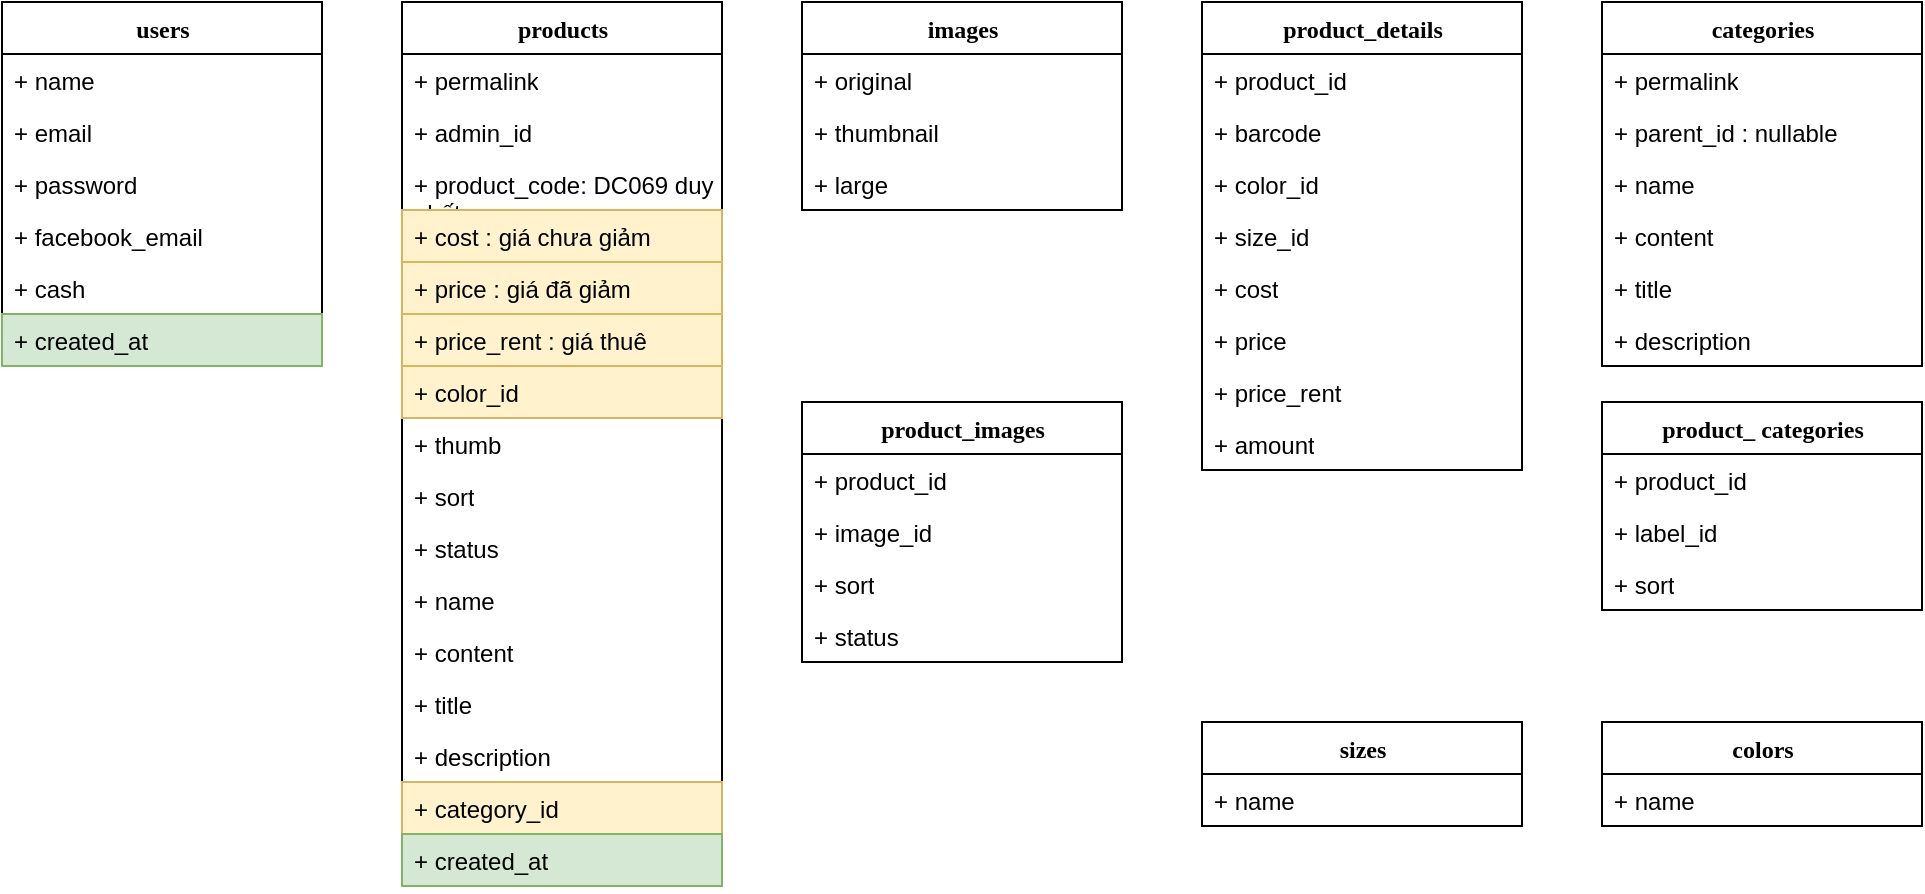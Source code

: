 <mxfile version="20.3.0" type="device"><diagram name="Page-1" id="9f46799a-70d6-7492-0946-bef42562c5a5"><mxGraphModel dx="677" dy="1847" grid="1" gridSize="10" guides="1" tooltips="1" connect="1" arrows="1" fold="1" page="1" pageScale="1" pageWidth="1100" pageHeight="850" background="none" math="0" shadow="0"><root><mxCell id="0"/><mxCell id="1" parent="0"/><mxCell id="-yBugyZ_ipb59BB9XV-K-19" value="users" style="swimlane;html=1;fontStyle=1;align=center;verticalAlign=top;childLayout=stackLayout;horizontal=1;startSize=26;horizontalStack=0;resizeParent=1;resizeLast=0;collapsible=1;marginBottom=0;swimlaneFillColor=#ffffff;rounded=0;shadow=0;comic=0;labelBackgroundColor=none;strokeWidth=1;fillColor=none;fontFamily=Verdana;fontSize=12" parent="1" vertex="1"><mxGeometry y="-800" width="160" height="182" as="geometry"/></mxCell><mxCell id="-yBugyZ_ipb59BB9XV-K-20" value="+ name" style="text;html=1;strokeColor=none;fillColor=none;align=left;verticalAlign=top;spacingLeft=4;spacingRight=4;whiteSpace=wrap;overflow=hidden;rotatable=0;points=[[0,0.5],[1,0.5]];portConstraint=eastwest;" parent="-yBugyZ_ipb59BB9XV-K-19" vertex="1"><mxGeometry y="26" width="160" height="26" as="geometry"/></mxCell><mxCell id="-yBugyZ_ipb59BB9XV-K-21" value="+ email" style="text;html=1;strokeColor=none;fillColor=none;align=left;verticalAlign=top;spacingLeft=4;spacingRight=4;whiteSpace=wrap;overflow=hidden;rotatable=0;points=[[0,0.5],[1,0.5]];portConstraint=eastwest;" parent="-yBugyZ_ipb59BB9XV-K-19" vertex="1"><mxGeometry y="52" width="160" height="26" as="geometry"/></mxCell><mxCell id="-yBugyZ_ipb59BB9XV-K-22" value="+ password" style="text;html=1;strokeColor=none;fillColor=none;align=left;verticalAlign=top;spacingLeft=4;spacingRight=4;whiteSpace=wrap;overflow=hidden;rotatable=0;points=[[0,0.5],[1,0.5]];portConstraint=eastwest;" parent="-yBugyZ_ipb59BB9XV-K-19" vertex="1"><mxGeometry y="78" width="160" height="26" as="geometry"/></mxCell><mxCell id="-yBugyZ_ipb59BB9XV-K-27" value="+ facebook_email" style="text;html=1;strokeColor=none;fillColor=none;align=left;verticalAlign=top;spacingLeft=4;spacingRight=4;whiteSpace=wrap;overflow=hidden;rotatable=0;points=[[0,0.5],[1,0.5]];portConstraint=eastwest;" parent="-yBugyZ_ipb59BB9XV-K-19" vertex="1"><mxGeometry y="104" width="160" height="26" as="geometry"/></mxCell><mxCell id="-yBugyZ_ipb59BB9XV-K-28" value="+ cash" style="text;html=1;strokeColor=none;fillColor=none;align=left;verticalAlign=top;spacingLeft=4;spacingRight=4;whiteSpace=wrap;overflow=hidden;rotatable=0;points=[[0,0.5],[1,0.5]];portConstraint=eastwest;" parent="-yBugyZ_ipb59BB9XV-K-19" vertex="1"><mxGeometry y="130" width="160" height="26" as="geometry"/></mxCell><mxCell id="1BRH46lgxOh55FfhJCJy-8" value="+ created_at" style="text;html=1;strokeColor=#82b366;fillColor=#d5e8d4;align=left;verticalAlign=top;spacingLeft=4;spacingRight=4;whiteSpace=wrap;overflow=hidden;rotatable=0;points=[[0,0.5],[1,0.5]];portConstraint=eastwest;" parent="-yBugyZ_ipb59BB9XV-K-19" vertex="1"><mxGeometry y="156" width="160" height="26" as="geometry"/></mxCell><mxCell id="-yBugyZ_ipb59BB9XV-K-50" value="products" style="swimlane;html=1;fontStyle=1;align=center;verticalAlign=top;childLayout=stackLayout;horizontal=1;startSize=26;horizontalStack=0;resizeParent=1;resizeLast=0;collapsible=1;marginBottom=0;swimlaneFillColor=#ffffff;rounded=0;shadow=0;comic=0;labelBackgroundColor=none;strokeWidth=1;fillColor=none;fontFamily=Verdana;fontSize=12" parent="1" vertex="1"><mxGeometry x="200" y="-800" width="160" height="442" as="geometry"/></mxCell><mxCell id="A1mOG54rQg0xdsZRxyi8-5" value="+ permalink" style="text;html=1;strokeColor=none;fillColor=none;align=left;verticalAlign=top;spacingLeft=4;spacingRight=4;whiteSpace=wrap;overflow=hidden;rotatable=0;points=[[0,0.5],[1,0.5]];portConstraint=eastwest;" parent="-yBugyZ_ipb59BB9XV-K-50" vertex="1"><mxGeometry y="26" width="160" height="26" as="geometry"/></mxCell><mxCell id="-yBugyZ_ipb59BB9XV-K-51" value="+ admin_id" style="text;html=1;strokeColor=none;fillColor=none;align=left;verticalAlign=top;spacingLeft=4;spacingRight=4;whiteSpace=wrap;overflow=hidden;rotatable=0;points=[[0,0.5],[1,0.5]];portConstraint=eastwest;" parent="-yBugyZ_ipb59BB9XV-K-50" vertex="1"><mxGeometry y="52" width="160" height="26" as="geometry"/></mxCell><mxCell id="-yBugyZ_ipb59BB9XV-K-53" value="+ product_code: DC069 duy nhất" style="text;html=1;strokeColor=none;fillColor=none;align=left;verticalAlign=top;spacingLeft=4;spacingRight=4;whiteSpace=wrap;overflow=hidden;rotatable=0;points=[[0,0.5],[1,0.5]];portConstraint=eastwest;" parent="-yBugyZ_ipb59BB9XV-K-50" vertex="1"><mxGeometry y="78" width="160" height="26" as="geometry"/></mxCell><mxCell id="_5uIOthEHGsDhubSzHQa-2" value="+ cost : giá chưa giảm" style="text;html=1;strokeColor=#d6b656;fillColor=#fff2cc;align=left;verticalAlign=top;spacingLeft=4;spacingRight=4;whiteSpace=wrap;overflow=hidden;rotatable=0;points=[[0,0.5],[1,0.5]];portConstraint=eastwest;" parent="-yBugyZ_ipb59BB9XV-K-50" vertex="1"><mxGeometry y="104" width="160" height="26" as="geometry"/></mxCell><mxCell id="-yBugyZ_ipb59BB9XV-K-64" value="+ price : giá đã giảm" style="text;html=1;strokeColor=#d6b656;fillColor=#fff2cc;align=left;verticalAlign=top;spacingLeft=4;spacingRight=4;whiteSpace=wrap;overflow=hidden;rotatable=0;points=[[0,0.5],[1,0.5]];portConstraint=eastwest;" parent="-yBugyZ_ipb59BB9XV-K-50" vertex="1"><mxGeometry y="130" width="160" height="26" as="geometry"/></mxCell><mxCell id="_5uIOthEHGsDhubSzHQa-1" value="+ price_rent : giá thuê" style="text;html=1;strokeColor=#d6b656;fillColor=#fff2cc;align=left;verticalAlign=top;spacingLeft=4;spacingRight=4;whiteSpace=wrap;overflow=hidden;rotatable=0;points=[[0,0.5],[1,0.5]];portConstraint=eastwest;" parent="-yBugyZ_ipb59BB9XV-K-50" vertex="1"><mxGeometry y="156" width="160" height="26" as="geometry"/></mxCell><mxCell id="A1mOG54rQg0xdsZRxyi8-4" value="+ color_id&amp;nbsp;" style="text;html=1;strokeColor=#d6b656;fillColor=#fff2cc;align=left;verticalAlign=top;spacingLeft=4;spacingRight=4;whiteSpace=wrap;overflow=hidden;rotatable=0;points=[[0,0.5],[1,0.5]];portConstraint=eastwest;" parent="-yBugyZ_ipb59BB9XV-K-50" vertex="1"><mxGeometry y="182" width="160" height="26" as="geometry"/></mxCell><mxCell id="-yBugyZ_ipb59BB9XV-K-69" value="+ thumb" style="text;html=1;strokeColor=none;fillColor=none;align=left;verticalAlign=top;spacingLeft=4;spacingRight=4;whiteSpace=wrap;overflow=hidden;rotatable=0;points=[[0,0.5],[1,0.5]];portConstraint=eastwest;" parent="-yBugyZ_ipb59BB9XV-K-50" vertex="1"><mxGeometry y="208" width="160" height="26" as="geometry"/></mxCell><mxCell id="BSWVMhKNjaA8wC9gvHbF-20" value="+ sort" style="text;html=1;strokeColor=none;fillColor=none;align=left;verticalAlign=top;spacingLeft=4;spacingRight=4;whiteSpace=wrap;overflow=hidden;rotatable=0;points=[[0,0.5],[1,0.5]];portConstraint=eastwest;" parent="-yBugyZ_ipb59BB9XV-K-50" vertex="1"><mxGeometry y="234" width="160" height="26" as="geometry"/></mxCell><mxCell id="-yBugyZ_ipb59BB9XV-K-56" value="+ status" style="text;html=1;strokeColor=none;fillColor=none;align=left;verticalAlign=top;spacingLeft=4;spacingRight=4;whiteSpace=wrap;overflow=hidden;rotatable=0;points=[[0,0.5],[1,0.5]];portConstraint=eastwest;" parent="-yBugyZ_ipb59BB9XV-K-50" vertex="1"><mxGeometry y="260" width="160" height="26" as="geometry"/></mxCell><mxCell id="-yBugyZ_ipb59BB9XV-K-68" value="+ name" style="text;html=1;strokeColor=none;fillColor=none;align=left;verticalAlign=top;spacingLeft=4;spacingRight=4;whiteSpace=wrap;overflow=hidden;rotatable=0;points=[[0,0.5],[1,0.5]];portConstraint=eastwest;" parent="-yBugyZ_ipb59BB9XV-K-50" vertex="1"><mxGeometry y="286" width="160" height="26" as="geometry"/></mxCell><mxCell id="_5uIOthEHGsDhubSzHQa-4" value="+ content" style="text;html=1;strokeColor=none;fillColor=none;align=left;verticalAlign=top;spacingLeft=4;spacingRight=4;whiteSpace=wrap;overflow=hidden;rotatable=0;points=[[0,0.5],[1,0.5]];portConstraint=eastwest;" parent="-yBugyZ_ipb59BB9XV-K-50" vertex="1"><mxGeometry y="312" width="160" height="26" as="geometry"/></mxCell><mxCell id="-yBugyZ_ipb59BB9XV-K-65" value="+ title" style="text;html=1;strokeColor=none;fillColor=none;align=left;verticalAlign=top;spacingLeft=4;spacingRight=4;whiteSpace=wrap;overflow=hidden;rotatable=0;points=[[0,0.5],[1,0.5]];portConstraint=eastwest;" parent="-yBugyZ_ipb59BB9XV-K-50" vertex="1"><mxGeometry y="338" width="160" height="26" as="geometry"/></mxCell><mxCell id="-yBugyZ_ipb59BB9XV-K-66" value="+ description" style="text;html=1;strokeColor=none;fillColor=none;align=left;verticalAlign=top;spacingLeft=4;spacingRight=4;whiteSpace=wrap;overflow=hidden;rotatable=0;points=[[0,0.5],[1,0.5]];portConstraint=eastwest;" parent="-yBugyZ_ipb59BB9XV-K-50" vertex="1"><mxGeometry y="364" width="160" height="26" as="geometry"/></mxCell><mxCell id="A1mOG54rQg0xdsZRxyi8-3" value="+ category_id" style="text;html=1;strokeColor=#d6b656;fillColor=#fff2cc;align=left;verticalAlign=top;spacingLeft=4;spacingRight=4;whiteSpace=wrap;overflow=hidden;rotatable=0;points=[[0,0.5],[1,0.5]];portConstraint=eastwest;" parent="-yBugyZ_ipb59BB9XV-K-50" vertex="1"><mxGeometry y="390" width="160" height="26" as="geometry"/></mxCell><mxCell id="1BRH46lgxOh55FfhJCJy-4" value="+ created_at" style="text;html=1;strokeColor=#82b366;fillColor=#d5e8d4;align=left;verticalAlign=top;spacingLeft=4;spacingRight=4;whiteSpace=wrap;overflow=hidden;rotatable=0;points=[[0,0.5],[1,0.5]];portConstraint=eastwest;" parent="-yBugyZ_ipb59BB9XV-K-50" vertex="1"><mxGeometry y="416" width="160" height="26" as="geometry"/></mxCell><mxCell id="-yBugyZ_ipb59BB9XV-K-74" value="images" style="swimlane;html=1;fontStyle=1;align=center;verticalAlign=top;childLayout=stackLayout;horizontal=1;startSize=26;horizontalStack=0;resizeParent=1;resizeLast=0;collapsible=1;marginBottom=0;swimlaneFillColor=#ffffff;rounded=0;shadow=0;comic=0;labelBackgroundColor=none;strokeWidth=1;fillColor=none;fontFamily=Verdana;fontSize=12" parent="1" vertex="1"><mxGeometry x="400" y="-800" width="160" height="104" as="geometry"/></mxCell><mxCell id="-yBugyZ_ipb59BB9XV-K-76" value="+ original" style="text;html=1;strokeColor=none;fillColor=none;align=left;verticalAlign=top;spacingLeft=4;spacingRight=4;whiteSpace=wrap;overflow=hidden;rotatable=0;points=[[0,0.5],[1,0.5]];portConstraint=eastwest;" parent="-yBugyZ_ipb59BB9XV-K-74" vertex="1"><mxGeometry y="26" width="160" height="26" as="geometry"/></mxCell><mxCell id="_5uIOthEHGsDhubSzHQa-69" value="+ thumbnail" style="text;html=1;strokeColor=none;fillColor=none;align=left;verticalAlign=top;spacingLeft=4;spacingRight=4;whiteSpace=wrap;overflow=hidden;rotatable=0;points=[[0,0.5],[1,0.5]];portConstraint=eastwest;" parent="-yBugyZ_ipb59BB9XV-K-74" vertex="1"><mxGeometry y="52" width="160" height="26" as="geometry"/></mxCell><mxCell id="_5uIOthEHGsDhubSzHQa-70" value="+ large" style="text;html=1;strokeColor=none;fillColor=none;align=left;verticalAlign=top;spacingLeft=4;spacingRight=4;whiteSpace=wrap;overflow=hidden;rotatable=0;points=[[0,0.5],[1,0.5]];portConstraint=eastwest;" parent="-yBugyZ_ipb59BB9XV-K-74" vertex="1"><mxGeometry y="78" width="160" height="26" as="geometry"/></mxCell><mxCell id="_5uIOthEHGsDhubSzHQa-5" value="product_images" style="swimlane;html=1;fontStyle=1;align=center;verticalAlign=top;childLayout=stackLayout;horizontal=1;startSize=26;horizontalStack=0;resizeParent=1;resizeLast=0;collapsible=1;marginBottom=0;swimlaneFillColor=#ffffff;rounded=0;shadow=0;comic=0;labelBackgroundColor=none;strokeWidth=1;fillColor=none;fontFamily=Verdana;fontSize=12" parent="1" vertex="1"><mxGeometry x="400" y="-600" width="160" height="130" as="geometry"/></mxCell><mxCell id="_5uIOthEHGsDhubSzHQa-6" value="+ product_id" style="text;html=1;strokeColor=none;fillColor=none;align=left;verticalAlign=top;spacingLeft=4;spacingRight=4;whiteSpace=wrap;overflow=hidden;rotatable=0;points=[[0,0.5],[1,0.5]];portConstraint=eastwest;" parent="_5uIOthEHGsDhubSzHQa-5" vertex="1"><mxGeometry y="26" width="160" height="26" as="geometry"/></mxCell><mxCell id="_5uIOthEHGsDhubSzHQa-7" value="+ image_id" style="text;html=1;strokeColor=none;fillColor=none;align=left;verticalAlign=top;spacingLeft=4;spacingRight=4;whiteSpace=wrap;overflow=hidden;rotatable=0;points=[[0,0.5],[1,0.5]];portConstraint=eastwest;" parent="_5uIOthEHGsDhubSzHQa-5" vertex="1"><mxGeometry y="52" width="160" height="26" as="geometry"/></mxCell><mxCell id="_5uIOthEHGsDhubSzHQa-21" value="+ sort" style="text;html=1;strokeColor=none;fillColor=none;align=left;verticalAlign=top;spacingLeft=4;spacingRight=4;whiteSpace=wrap;overflow=hidden;rotatable=0;points=[[0,0.5],[1,0.5]];portConstraint=eastwest;" parent="_5uIOthEHGsDhubSzHQa-5" vertex="1"><mxGeometry y="78" width="160" height="26" as="geometry"/></mxCell><mxCell id="_5uIOthEHGsDhubSzHQa-26" value="+ status" style="text;html=1;strokeColor=none;fillColor=none;align=left;verticalAlign=top;spacingLeft=4;spacingRight=4;whiteSpace=wrap;overflow=hidden;rotatable=0;points=[[0,0.5],[1,0.5]];portConstraint=eastwest;" parent="_5uIOthEHGsDhubSzHQa-5" vertex="1"><mxGeometry y="104" width="160" height="26" as="geometry"/></mxCell><mxCell id="_5uIOthEHGsDhubSzHQa-27" value="product_details" style="swimlane;html=1;fontStyle=1;align=center;verticalAlign=top;childLayout=stackLayout;horizontal=1;startSize=26;horizontalStack=0;resizeParent=1;resizeLast=0;collapsible=1;marginBottom=0;swimlaneFillColor=#ffffff;rounded=0;shadow=0;comic=0;labelBackgroundColor=none;strokeWidth=1;fillColor=none;fontFamily=Verdana;fontSize=12" parent="1" vertex="1"><mxGeometry x="600" y="-800" width="160" height="234" as="geometry"/></mxCell><mxCell id="_5uIOthEHGsDhubSzHQa-28" value="+ product_id" style="text;html=1;strokeColor=none;fillColor=none;align=left;verticalAlign=top;spacingLeft=4;spacingRight=4;whiteSpace=wrap;overflow=hidden;rotatable=0;points=[[0,0.5],[1,0.5]];portConstraint=eastwest;" parent="_5uIOthEHGsDhubSzHQa-27" vertex="1"><mxGeometry y="26" width="160" height="26" as="geometry"/></mxCell><mxCell id="-yBugyZ_ipb59BB9XV-K-54" value="+ barcode" style="text;html=1;strokeColor=none;fillColor=none;align=left;verticalAlign=top;spacingLeft=4;spacingRight=4;whiteSpace=wrap;overflow=hidden;rotatable=0;points=[[0,0.5],[1,0.5]];portConstraint=eastwest;" parent="_5uIOthEHGsDhubSzHQa-27" vertex="1"><mxGeometry y="52" width="160" height="26" as="geometry"/></mxCell><mxCell id="_5uIOthEHGsDhubSzHQa-48" value="+ color_id" style="text;html=1;strokeColor=none;fillColor=none;align=left;verticalAlign=top;spacingLeft=4;spacingRight=4;whiteSpace=wrap;overflow=hidden;rotatable=0;points=[[0,0.5],[1,0.5]];portConstraint=eastwest;" parent="_5uIOthEHGsDhubSzHQa-27" vertex="1"><mxGeometry y="78" width="160" height="26" as="geometry"/></mxCell><mxCell id="A1mOG54rQg0xdsZRxyi8-2" value="+ size_id" style="text;html=1;strokeColor=none;fillColor=none;align=left;verticalAlign=top;spacingLeft=4;spacingRight=4;whiteSpace=wrap;overflow=hidden;rotatable=0;points=[[0,0.5],[1,0.5]];portConstraint=eastwest;" parent="_5uIOthEHGsDhubSzHQa-27" vertex="1"><mxGeometry y="104" width="160" height="26" as="geometry"/></mxCell><mxCell id="_5uIOthEHGsDhubSzHQa-49" value="+ cost" style="text;html=1;strokeColor=none;fillColor=none;align=left;verticalAlign=top;spacingLeft=4;spacingRight=4;whiteSpace=wrap;overflow=hidden;rotatable=0;points=[[0,0.5],[1,0.5]];portConstraint=eastwest;" parent="_5uIOthEHGsDhubSzHQa-27" vertex="1"><mxGeometry y="130" width="160" height="26" as="geometry"/></mxCell><mxCell id="_5uIOthEHGsDhubSzHQa-50" value="+ price" style="text;html=1;strokeColor=none;fillColor=none;align=left;verticalAlign=top;spacingLeft=4;spacingRight=4;whiteSpace=wrap;overflow=hidden;rotatable=0;points=[[0,0.5],[1,0.5]];portConstraint=eastwest;" parent="_5uIOthEHGsDhubSzHQa-27" vertex="1"><mxGeometry y="156" width="160" height="26" as="geometry"/></mxCell><mxCell id="_5uIOthEHGsDhubSzHQa-51" value="+ price_rent" style="text;html=1;strokeColor=none;fillColor=none;align=left;verticalAlign=top;spacingLeft=4;spacingRight=4;whiteSpace=wrap;overflow=hidden;rotatable=0;points=[[0,0.5],[1,0.5]];portConstraint=eastwest;" parent="_5uIOthEHGsDhubSzHQa-27" vertex="1"><mxGeometry y="182" width="160" height="26" as="geometry"/></mxCell><mxCell id="A1mOG54rQg0xdsZRxyi8-1" value="+ amount" style="text;html=1;strokeColor=none;fillColor=none;align=left;verticalAlign=top;spacingLeft=4;spacingRight=4;whiteSpace=wrap;overflow=hidden;rotatable=0;points=[[0,0.5],[1,0.5]];portConstraint=eastwest;" parent="_5uIOthEHGsDhubSzHQa-27" vertex="1"><mxGeometry y="208" width="160" height="26" as="geometry"/></mxCell><mxCell id="_5uIOthEHGsDhubSzHQa-52" value="categories" style="swimlane;html=1;fontStyle=1;align=center;verticalAlign=top;childLayout=stackLayout;horizontal=1;startSize=26;horizontalStack=0;resizeParent=1;resizeLast=0;collapsible=1;marginBottom=0;swimlaneFillColor=#ffffff;rounded=0;shadow=0;comic=0;labelBackgroundColor=none;strokeWidth=1;fillColor=none;fontFamily=Verdana;fontSize=12" parent="1" vertex="1"><mxGeometry x="800" y="-800" width="160" height="182" as="geometry"/></mxCell><mxCell id="NRCi1lljtPDomDHkZyvR-2" value="+ permalink" style="text;html=1;strokeColor=none;fillColor=none;align=left;verticalAlign=top;spacingLeft=4;spacingRight=4;whiteSpace=wrap;overflow=hidden;rotatable=0;points=[[0,0.5],[1,0.5]];portConstraint=eastwest;" vertex="1" parent="_5uIOthEHGsDhubSzHQa-52"><mxGeometry y="26" width="160" height="26" as="geometry"/></mxCell><mxCell id="_5uIOthEHGsDhubSzHQa-67" value="+ parent_id : nullable" style="text;html=1;strokeColor=none;fillColor=none;align=left;verticalAlign=top;spacingLeft=4;spacingRight=4;whiteSpace=wrap;overflow=hidden;rotatable=0;points=[[0,0.5],[1,0.5]];portConstraint=eastwest;" parent="_5uIOthEHGsDhubSzHQa-52" vertex="1"><mxGeometry y="52" width="160" height="26" as="geometry"/></mxCell><mxCell id="_5uIOthEHGsDhubSzHQa-53" value="+ name" style="text;html=1;strokeColor=none;fillColor=none;align=left;verticalAlign=top;spacingLeft=4;spacingRight=4;whiteSpace=wrap;overflow=hidden;rotatable=0;points=[[0,0.5],[1,0.5]];portConstraint=eastwest;" parent="_5uIOthEHGsDhubSzHQa-52" vertex="1"><mxGeometry y="78" width="160" height="26" as="geometry"/></mxCell><mxCell id="_5uIOthEHGsDhubSzHQa-59" value="+ content" style="text;html=1;strokeColor=none;fillColor=none;align=left;verticalAlign=top;spacingLeft=4;spacingRight=4;whiteSpace=wrap;overflow=hidden;rotatable=0;points=[[0,0.5],[1,0.5]];portConstraint=eastwest;" parent="_5uIOthEHGsDhubSzHQa-52" vertex="1"><mxGeometry y="104" width="160" height="26" as="geometry"/></mxCell><mxCell id="_5uIOthEHGsDhubSzHQa-60" value="+ title" style="text;html=1;strokeColor=none;fillColor=none;align=left;verticalAlign=top;spacingLeft=4;spacingRight=4;whiteSpace=wrap;overflow=hidden;rotatable=0;points=[[0,0.5],[1,0.5]];portConstraint=eastwest;" parent="_5uIOthEHGsDhubSzHQa-52" vertex="1"><mxGeometry y="130" width="160" height="26" as="geometry"/></mxCell><mxCell id="_5uIOthEHGsDhubSzHQa-61" value="+ description" style="text;html=1;strokeColor=none;fillColor=none;align=left;verticalAlign=top;spacingLeft=4;spacingRight=4;whiteSpace=wrap;overflow=hidden;rotatable=0;points=[[0,0.5],[1,0.5]];portConstraint=eastwest;" parent="_5uIOthEHGsDhubSzHQa-52" vertex="1"><mxGeometry y="156" width="160" height="26" as="geometry"/></mxCell><mxCell id="_5uIOthEHGsDhubSzHQa-62" value="product_&amp;nbsp;categories" style="swimlane;html=1;fontStyle=1;align=center;verticalAlign=top;childLayout=stackLayout;horizontal=1;startSize=26;horizontalStack=0;resizeParent=1;resizeLast=0;collapsible=1;marginBottom=0;swimlaneFillColor=#ffffff;rounded=0;shadow=0;comic=0;labelBackgroundColor=none;strokeWidth=1;fillColor=none;fontFamily=Verdana;fontSize=12" parent="1" vertex="1"><mxGeometry x="800" y="-600" width="160" height="104" as="geometry"/></mxCell><mxCell id="_5uIOthEHGsDhubSzHQa-63" value="+ product_id" style="text;html=1;strokeColor=none;fillColor=none;align=left;verticalAlign=top;spacingLeft=4;spacingRight=4;whiteSpace=wrap;overflow=hidden;rotatable=0;points=[[0,0.5],[1,0.5]];portConstraint=eastwest;" parent="_5uIOthEHGsDhubSzHQa-62" vertex="1"><mxGeometry y="26" width="160" height="26" as="geometry"/></mxCell><mxCell id="_5uIOthEHGsDhubSzHQa-64" value="+ label_id" style="text;html=1;strokeColor=none;fillColor=none;align=left;verticalAlign=top;spacingLeft=4;spacingRight=4;whiteSpace=wrap;overflow=hidden;rotatable=0;points=[[0,0.5],[1,0.5]];portConstraint=eastwest;" parent="_5uIOthEHGsDhubSzHQa-62" vertex="1"><mxGeometry y="52" width="160" height="26" as="geometry"/></mxCell><mxCell id="_5uIOthEHGsDhubSzHQa-65" value="+ sort" style="text;html=1;strokeColor=none;fillColor=none;align=left;verticalAlign=top;spacingLeft=4;spacingRight=4;whiteSpace=wrap;overflow=hidden;rotatable=0;points=[[0,0.5],[1,0.5]];portConstraint=eastwest;" parent="_5uIOthEHGsDhubSzHQa-62" vertex="1"><mxGeometry y="78" width="160" height="26" as="geometry"/></mxCell><mxCell id="hnu7T7gi-J8Ezx_J9NL2-1" value="sizes" style="swimlane;html=1;fontStyle=1;align=center;verticalAlign=top;childLayout=stackLayout;horizontal=1;startSize=26;horizontalStack=0;resizeParent=1;resizeLast=0;collapsible=1;marginBottom=0;swimlaneFillColor=#ffffff;rounded=0;shadow=0;comic=0;labelBackgroundColor=none;strokeWidth=1;fillColor=none;fontFamily=Verdana;fontSize=12" parent="1" vertex="1"><mxGeometry x="600" y="-440" width="160" height="52" as="geometry"/></mxCell><mxCell id="hnu7T7gi-J8Ezx_J9NL2-3" value="+ name" style="text;html=1;strokeColor=none;fillColor=none;align=left;verticalAlign=top;spacingLeft=4;spacingRight=4;whiteSpace=wrap;overflow=hidden;rotatable=0;points=[[0,0.5],[1,0.5]];portConstraint=eastwest;" parent="hnu7T7gi-J8Ezx_J9NL2-1" vertex="1"><mxGeometry y="26" width="160" height="26" as="geometry"/></mxCell><mxCell id="hnu7T7gi-J8Ezx_J9NL2-12" value="colors" style="swimlane;html=1;fontStyle=1;align=center;verticalAlign=top;childLayout=stackLayout;horizontal=1;startSize=26;horizontalStack=0;resizeParent=1;resizeLast=0;collapsible=1;marginBottom=0;swimlaneFillColor=#ffffff;rounded=0;shadow=0;comic=0;labelBackgroundColor=none;strokeWidth=1;fontFamily=Verdana;fontSize=12;" parent="1" vertex="1"><mxGeometry x="800" y="-440" width="160" height="52" as="geometry"/></mxCell><mxCell id="hnu7T7gi-J8Ezx_J9NL2-13" value="+ name" style="text;html=1;strokeColor=none;fillColor=none;align=left;verticalAlign=top;spacingLeft=4;spacingRight=4;whiteSpace=wrap;overflow=hidden;rotatable=0;points=[[0,0.5],[1,0.5]];portConstraint=eastwest;" parent="hnu7T7gi-J8Ezx_J9NL2-12" vertex="1"><mxGeometry y="26" width="160" height="26" as="geometry"/></mxCell></root></mxGraphModel></diagram></mxfile>